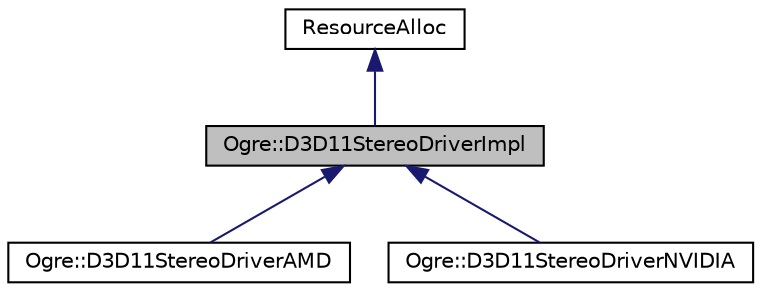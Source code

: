 digraph "Ogre::D3D11StereoDriverImpl"
{
  bgcolor="transparent";
  edge [fontname="Helvetica",fontsize="10",labelfontname="Helvetica",labelfontsize="10"];
  node [fontname="Helvetica",fontsize="10",shape=record];
  Node0 [label="Ogre::D3D11StereoDriverImpl",height=0.2,width=0.4,color="black", fillcolor="grey75", style="filled", fontcolor="black"];
  Node1 -> Node0 [dir="back",color="midnightblue",fontsize="10",style="solid",fontname="Helvetica"];
  Node1 [label="ResourceAlloc",height=0.2,width=0.4,color="black",URL="$class_ogre_1_1_allocated_object.html"];
  Node0 -> Node2 [dir="back",color="midnightblue",fontsize="10",style="solid",fontname="Helvetica"];
  Node2 [label="Ogre::D3D11StereoDriverAMD",height=0.2,width=0.4,color="black",URL="$class_ogre_1_1_d3_d11_stereo_driver_a_m_d.html",tooltip="Virtual interface of the stereo driver. "];
  Node0 -> Node3 [dir="back",color="midnightblue",fontsize="10",style="solid",fontname="Helvetica"];
  Node3 [label="Ogre::D3D11StereoDriverNVIDIA",height=0.2,width=0.4,color="black",URL="$class_ogre_1_1_d3_d11_stereo_driver_n_v_i_d_i_a.html",tooltip="Interface of the NVIDIA stereo driver. "];
}
